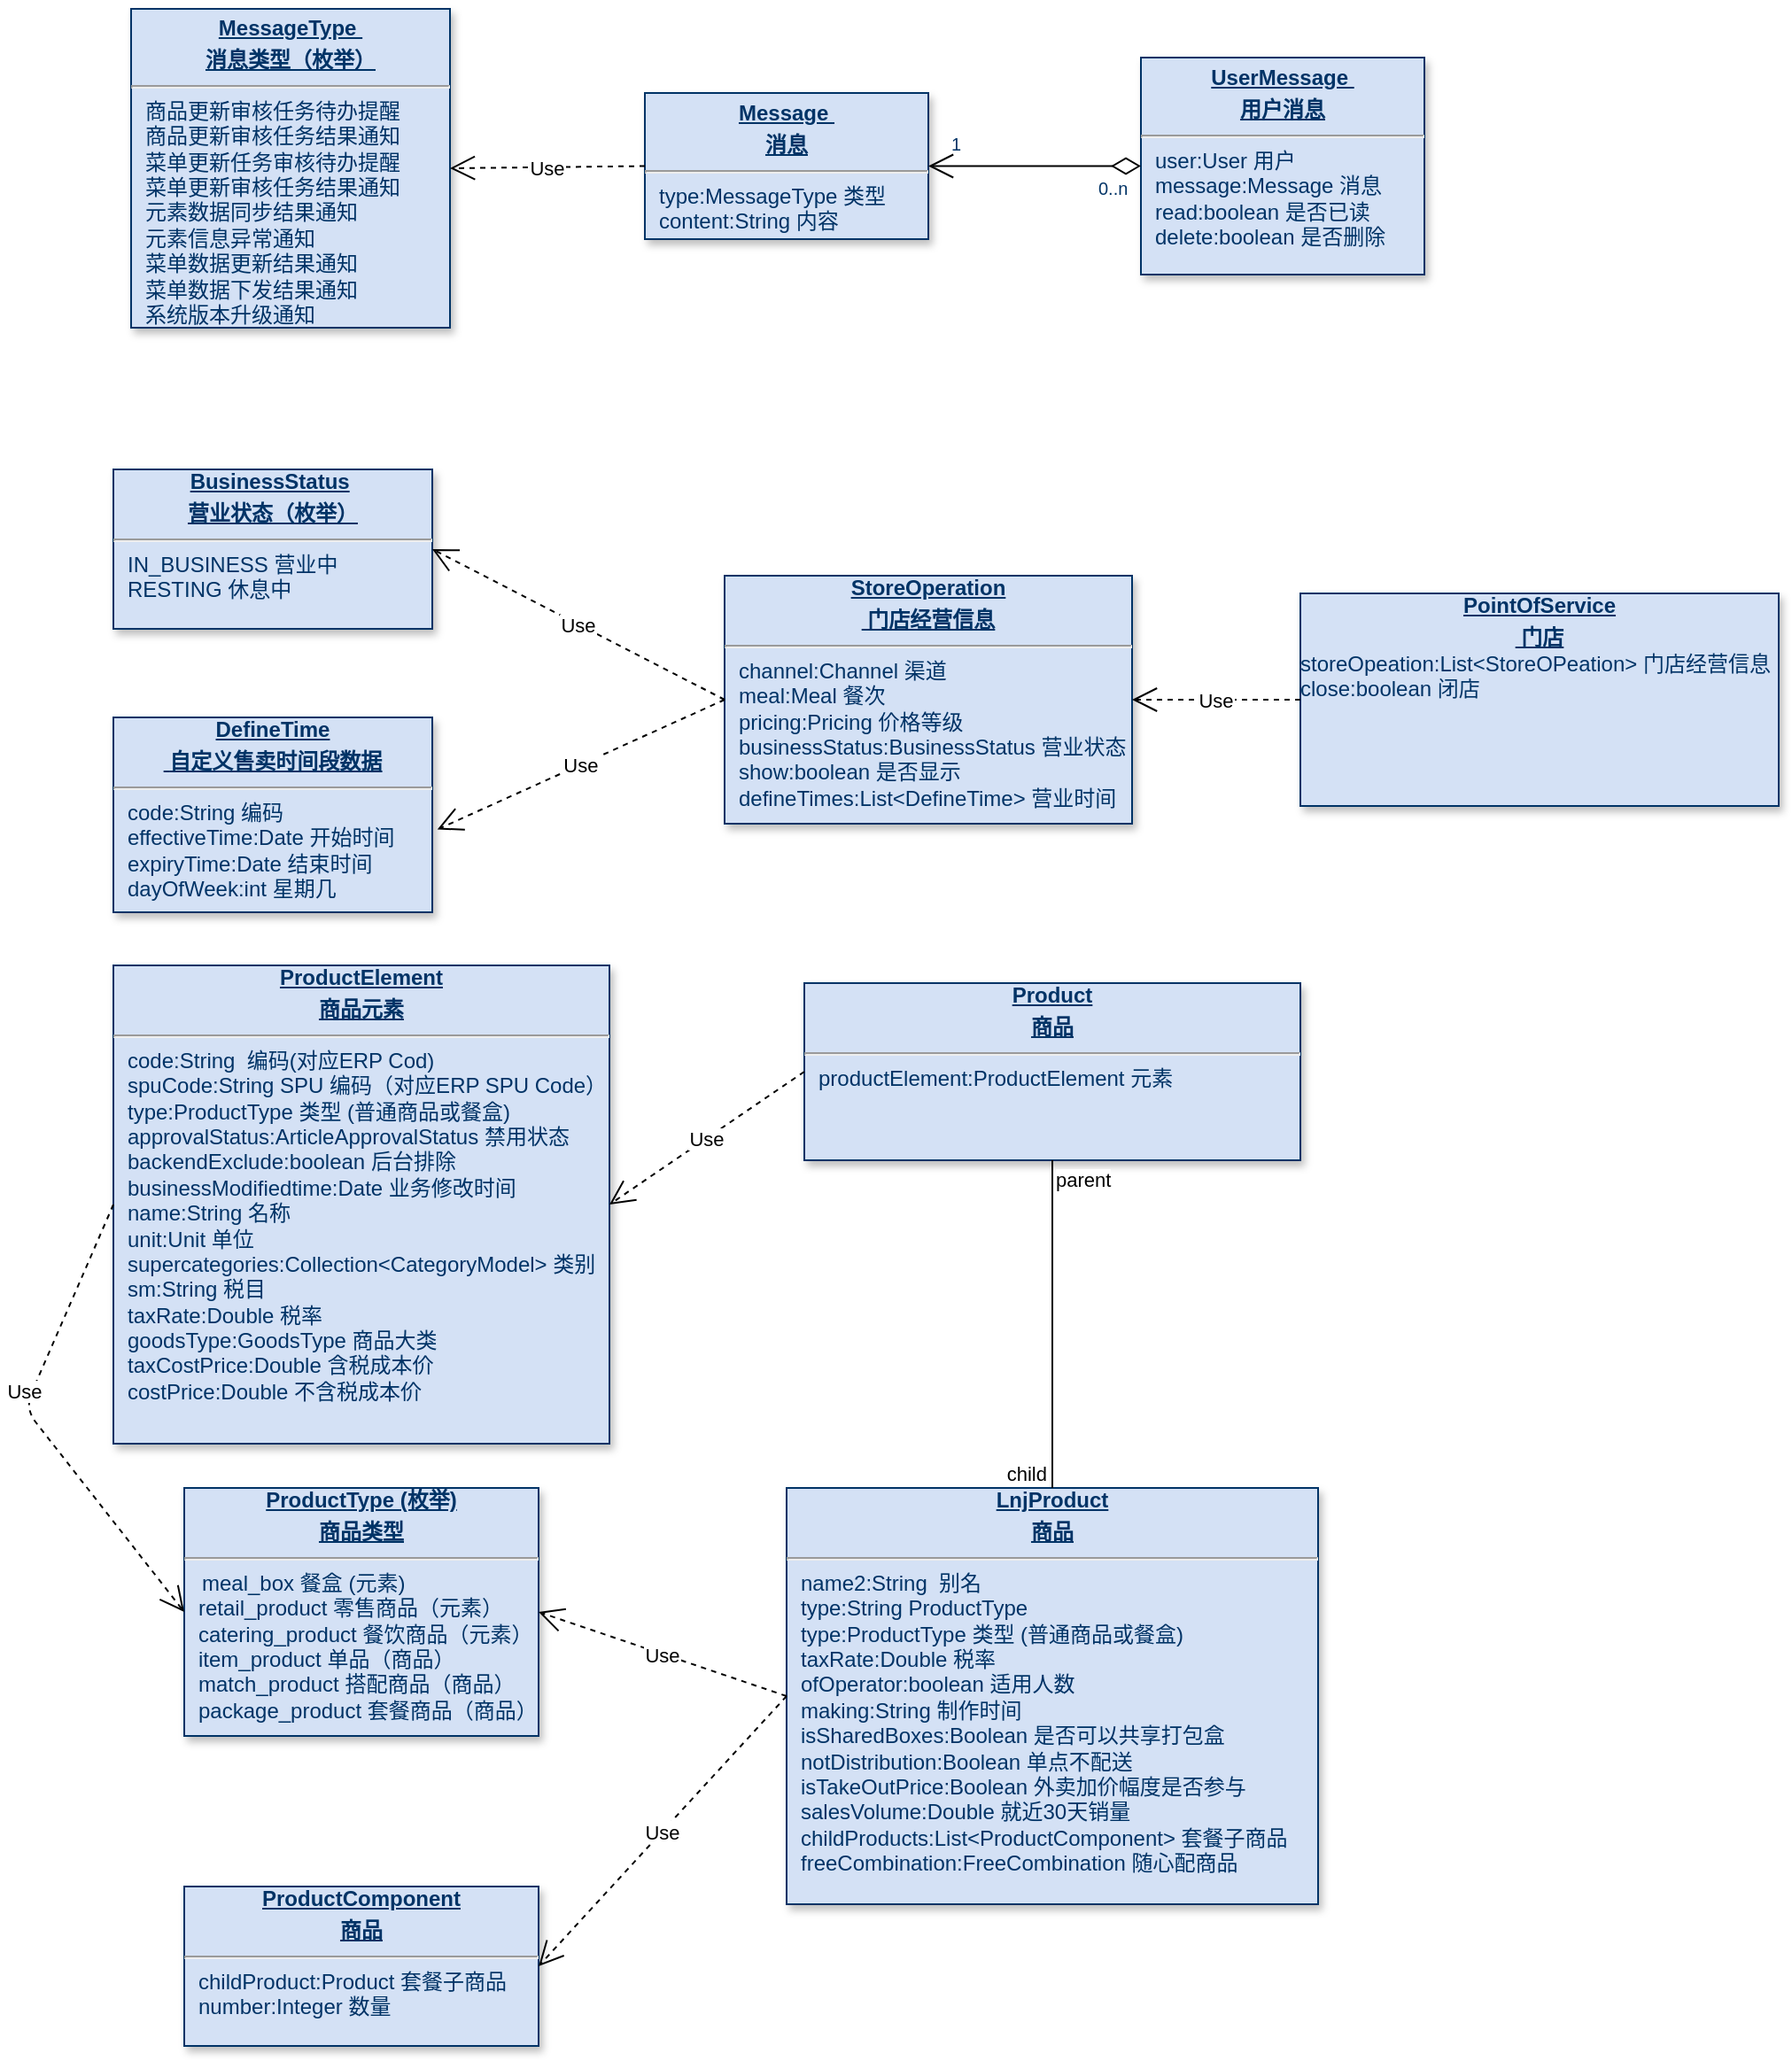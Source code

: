 <mxfile version="15.3.3" type="github">
  <diagram name="Page-1" id="efa7a0a1-bf9b-a30e-e6df-94a7791c09e9">
    <mxGraphModel dx="1864" dy="1748" grid="1" gridSize="10" guides="1" tooltips="1" connect="1" arrows="1" fold="1" page="1" pageScale="1" pageWidth="826" pageHeight="1169" background="none" math="0" shadow="0">
      <root>
        <mxCell id="0" />
        <mxCell id="1" parent="0" />
        <mxCell id="XFB0QgKCHl4Cu4KFdg3D-114" value="&lt;p style=&quot;margin: 0px ; margin-top: 4px ; text-align: center ; text-decoration: underline&quot;&gt;&lt;b&gt;Message&amp;nbsp;&lt;/b&gt;&lt;/p&gt;&lt;p style=&quot;margin: 0px ; margin-top: 4px ; text-align: center ; text-decoration: underline&quot;&gt;&lt;b&gt;消息&lt;/b&gt;&lt;/p&gt;&lt;hr&gt;&lt;p style=&quot;margin: 0px ; margin-left: 8px&quot;&gt;type:MessageType 类型&lt;br&gt;content:String 内容&lt;/p&gt;" style="verticalAlign=top;align=left;overflow=fill;fontSize=12;fontFamily=Helvetica;html=1;strokeColor=#003366;shadow=1;fillColor=#D4E1F5;fontColor=#003366" parent="1" vertex="1">
          <mxGeometry x="350" y="-382.5" width="160" height="82.5" as="geometry" />
        </mxCell>
        <mxCell id="XFB0QgKCHl4Cu4KFdg3D-115" value="&lt;p style=&quot;margin: 0px ; margin-top: 4px ; text-align: center ; text-decoration: underline&quot;&gt;&lt;b&gt;UserMessage&amp;nbsp;&lt;/b&gt;&lt;/p&gt;&lt;p style=&quot;margin: 0px ; margin-top: 4px ; text-align: center ; text-decoration: underline&quot;&gt;&lt;b&gt;用户消息&lt;/b&gt;&lt;/p&gt;&lt;hr&gt;&lt;p style=&quot;margin: 0px ; margin-left: 8px&quot;&gt;user:User 用户&lt;br&gt;message:Message 消息&lt;/p&gt;&lt;p style=&quot;margin: 0px ; margin-left: 8px&quot;&gt;read:boolean 是否已读&lt;/p&gt;&lt;p style=&quot;margin: 0px ; margin-left: 8px&quot;&gt;delete:boolean 是否删除&lt;/p&gt;" style="verticalAlign=top;align=left;overflow=fill;fontSize=12;fontFamily=Helvetica;html=1;strokeColor=#003366;shadow=1;fillColor=#D4E1F5;fontColor=#003366" parent="1" vertex="1">
          <mxGeometry x="630" y="-402.5" width="160" height="122.5" as="geometry" />
        </mxCell>
        <mxCell id="XFB0QgKCHl4Cu4KFdg3D-116" value="&lt;p style=&quot;margin: 0px ; margin-top: 4px ; text-align: center ; text-decoration: underline&quot;&gt;&lt;b&gt;MessageType&amp;nbsp;&lt;/b&gt;&lt;/p&gt;&lt;p style=&quot;margin: 0px ; margin-top: 4px ; text-align: center ; text-decoration: underline&quot;&gt;&lt;b&gt;消息类型（枚举）&lt;/b&gt;&lt;/p&gt;&lt;hr&gt;&lt;p style=&quot;margin: 0px ; margin-left: 8px&quot;&gt;商品更新审核任务待办提醒&lt;/p&gt;&lt;p style=&quot;margin: 0px ; margin-left: 8px&quot;&gt;商品更新审核任务结果通知&lt;/p&gt;&lt;p style=&quot;margin: 0px ; margin-left: 8px&quot;&gt;菜单更新任务审核待办提醒&lt;/p&gt;&lt;p style=&quot;margin: 0px ; margin-left: 8px&quot;&gt;菜单更新审核任务结果通知&lt;/p&gt;&lt;p style=&quot;margin: 0px ; margin-left: 8px&quot;&gt;元素数据同步结果通知&lt;/p&gt;&lt;p style=&quot;margin: 0px ; margin-left: 8px&quot;&gt;元素信息异常通知&lt;/p&gt;&lt;p style=&quot;margin: 0px ; margin-left: 8px&quot;&gt;菜单数据更新结果通知&lt;/p&gt;&lt;p style=&quot;margin: 0px ; margin-left: 8px&quot;&gt;菜单数据下发结果通知&lt;/p&gt;&lt;p style=&quot;margin: 0px ; margin-left: 8px&quot;&gt;系统版本升级通知&lt;br&gt;&lt;/p&gt;" style="verticalAlign=top;align=left;overflow=fill;fontSize=12;fontFamily=Helvetica;html=1;strokeColor=#003366;shadow=1;fillColor=#D4E1F5;fontColor=#003366" parent="1" vertex="1">
          <mxGeometry x="60" y="-430" width="180" height="180" as="geometry" />
        </mxCell>
        <mxCell id="XFB0QgKCHl4Cu4KFdg3D-117" value="" style="endArrow=open;endSize=12;startArrow=diamondThin;startSize=14;startFill=0;edgeStyle=orthogonalEdgeStyle;entryX=1;entryY=0.5;entryDx=0;entryDy=0;exitX=0;exitY=0.5;exitDx=0;exitDy=0;" parent="1" source="XFB0QgKCHl4Cu4KFdg3D-115" target="XFB0QgKCHl4Cu4KFdg3D-114" edge="1">
          <mxGeometry x="1010" y="-186.64" as="geometry">
            <mxPoint x="600" y="-375" as="sourcePoint" />
            <mxPoint x="510" y="-241.64" as="targetPoint" />
          </mxGeometry>
        </mxCell>
        <mxCell id="XFB0QgKCHl4Cu4KFdg3D-118" value="0..n" style="resizable=0;align=left;verticalAlign=top;labelBackgroundColor=#ffffff;fontSize=10;strokeColor=#003366;shadow=1;fillColor=#D4E1F5;fontColor=#003366" parent="XFB0QgKCHl4Cu4KFdg3D-117" connectable="0" vertex="1">
          <mxGeometry x="-1" relative="1" as="geometry">
            <mxPoint x="-26" as="offset" />
          </mxGeometry>
        </mxCell>
        <mxCell id="XFB0QgKCHl4Cu4KFdg3D-119" value="1" style="resizable=0;align=right;verticalAlign=top;labelBackgroundColor=#ffffff;fontSize=10;strokeColor=#003366;shadow=1;fillColor=#D4E1F5;fontColor=#003366" parent="XFB0QgKCHl4Cu4KFdg3D-117" connectable="0" vertex="1">
          <mxGeometry x="1" relative="1" as="geometry">
            <mxPoint x="20" y="-25.0" as="offset" />
          </mxGeometry>
        </mxCell>
        <mxCell id="XFB0QgKCHl4Cu4KFdg3D-120" value="Use" style="endArrow=open;endSize=12;dashed=1;entryX=1;entryY=0.5;entryDx=0;entryDy=0;exitX=0;exitY=0.5;exitDx=0;exitDy=0;" parent="1" source="XFB0QgKCHl4Cu4KFdg3D-114" target="XFB0QgKCHl4Cu4KFdg3D-116" edge="1">
          <mxGeometry x="190" y="-456.64" as="geometry">
            <mxPoint x="351.08" y="-355.0" as="sourcePoint" />
            <mxPoint x="230" y="-355.0" as="targetPoint" />
          </mxGeometry>
        </mxCell>
        <mxCell id="XFB0QgKCHl4Cu4KFdg3D-121" value="&lt;div style=&quot;text-align: center&quot;&gt;&lt;span&gt;&lt;b&gt;&lt;u&gt;StoreOperation&lt;/u&gt;&lt;/b&gt;&lt;/span&gt;&lt;/div&gt;&lt;p style=&quot;margin: 0px ; margin-top: 4px ; text-align: center ; text-decoration: underline&quot;&gt;&lt;b&gt;&amp;nbsp;门店经营信息&lt;/b&gt;&lt;/p&gt;&lt;hr&gt;&lt;p style=&quot;margin: 0px ; margin-left: 8px&quot;&gt;channel:Channel 渠道&lt;/p&gt;&lt;p style=&quot;margin: 0px ; margin-left: 8px&quot;&gt;meal:Meal 餐次&lt;br&gt;&lt;/p&gt;&lt;p style=&quot;margin: 0px ; margin-left: 8px&quot;&gt;pricing:Pricing 价格等级&lt;br&gt;&lt;/p&gt;&lt;p style=&quot;margin: 0px ; margin-left: 8px&quot;&gt;businessStatus:BusinessStatus 营业状态&lt;/p&gt;&lt;p style=&quot;margin: 0px ; margin-left: 8px&quot;&gt;show:boolean 是否显示&lt;br&gt;&lt;/p&gt;&lt;p style=&quot;margin: 0px ; margin-left: 8px&quot;&gt;defineTimes:List&amp;lt;DefineTime&amp;gt; 营业时间&lt;/p&gt;" style="verticalAlign=top;align=left;overflow=fill;fontSize=12;fontFamily=Helvetica;html=1;strokeColor=#003366;shadow=1;fillColor=#D4E1F5;fontColor=#003366" parent="1" vertex="1">
          <mxGeometry x="395" y="-110" width="230" height="140" as="geometry" />
        </mxCell>
        <mxCell id="XFB0QgKCHl4Cu4KFdg3D-122" value="&lt;div style=&quot;text-align: center&quot;&gt;&lt;b&gt;&lt;u&gt;DefineTime&lt;/u&gt;&lt;/b&gt;&lt;br&gt;&lt;/div&gt;&lt;p style=&quot;margin: 0px ; margin-top: 4px ; text-align: center ; text-decoration: underline&quot;&gt;&lt;b&gt;&amp;nbsp;&lt;/b&gt;&lt;b&gt;&lt;u&gt;自定义售卖时间段数据&lt;/u&gt;&lt;/b&gt;&lt;/p&gt;&lt;hr&gt;&lt;p style=&quot;margin: 0px ; margin-left: 8px&quot;&gt;code:String 编码&lt;/p&gt;&lt;p style=&quot;margin: 0px ; margin-left: 8px&quot;&gt;effectiveTime:Date 开始时间&lt;/p&gt;&lt;p style=&quot;margin: 0px ; margin-left: 8px&quot;&gt;expiryTime:Date 结束时间&lt;br&gt;&lt;/p&gt;&lt;p style=&quot;margin: 0px ; margin-left: 8px&quot;&gt;dayOfWeek:int 星期几&lt;br&gt;&lt;/p&gt;" style="verticalAlign=top;align=left;overflow=fill;fontSize=12;fontFamily=Helvetica;html=1;strokeColor=#003366;shadow=1;fillColor=#D4E1F5;fontColor=#003366" parent="1" vertex="1">
          <mxGeometry x="50" y="-30" width="180" height="110" as="geometry" />
        </mxCell>
        <mxCell id="XFB0QgKCHl4Cu4KFdg3D-123" value="Use" style="endArrow=open;endSize=12;dashed=1;entryX=1.016;entryY=0.575;entryDx=0;entryDy=0;exitX=0;exitY=0.5;exitDx=0;exitDy=0;entryPerimeter=0;" parent="1" source="XFB0QgKCHl4Cu4KFdg3D-121" target="XFB0QgKCHl4Cu4KFdg3D-122" edge="1">
          <mxGeometry x="-20" y="-231.01" as="geometry">
            <mxPoint x="140" y="-115.62" as="sourcePoint" />
            <mxPoint x="30" y="-114.37" as="targetPoint" />
          </mxGeometry>
        </mxCell>
        <mxCell id="XFB0QgKCHl4Cu4KFdg3D-124" value="&lt;div style=&quot;text-align: center&quot;&gt;&lt;b&gt;&lt;u&gt;PointOfService&lt;/u&gt;&lt;/b&gt;&lt;br&gt;&lt;/div&gt;&lt;p style=&quot;margin: 0px ; margin-top: 4px ; text-align: center ; text-decoration: underline&quot;&gt;&lt;b&gt;&amp;nbsp;门店&lt;/b&gt;&lt;/p&gt;storeOpeation:List&amp;lt;StoreOPeation&amp;gt; 门店经营信息&lt;br&gt;close:boolean 闭店" style="verticalAlign=top;align=left;overflow=fill;fontSize=12;fontFamily=Helvetica;html=1;strokeColor=#003366;shadow=1;fillColor=#D4E1F5;fontColor=#003366" parent="1" vertex="1">
          <mxGeometry x="720" y="-100" width="270" height="120" as="geometry" />
        </mxCell>
        <mxCell id="XFB0QgKCHl4Cu4KFdg3D-125" value="Use" style="endArrow=open;endSize=12;dashed=1;entryX=1;entryY=0.5;entryDx=0;entryDy=0;exitX=0;exitY=0.5;exitDx=0;exitDy=0;" parent="1" source="XFB0QgKCHl4Cu4KFdg3D-124" target="XFB0QgKCHl4Cu4KFdg3D-121" edge="1">
          <mxGeometry x="270" y="-237.63" as="geometry">
            <mxPoint x="430" y="-157" as="sourcePoint" />
            <mxPoint x="322.88" y="-153.37" as="targetPoint" />
          </mxGeometry>
        </mxCell>
        <mxCell id="q1du60AGBBl5-rxJifUQ-114" value="&lt;div style=&quot;text-align: center&quot;&gt;&lt;span&gt;&lt;b&gt;&lt;u&gt;BusinessStatus&lt;/u&gt;&lt;/b&gt;&lt;/span&gt;&lt;b&gt;&amp;nbsp;&lt;/b&gt;&lt;/div&gt;&lt;p style=&quot;margin: 0px ; margin-top: 4px ; text-align: center ; text-decoration: underline&quot;&gt;&lt;b&gt;营业状态（枚举）&lt;/b&gt;&lt;/p&gt;&lt;hr&gt;&lt;p style=&quot;margin: 0px ; margin-left: 8px&quot;&gt;IN_BUSINESS 营业中&lt;/p&gt;&lt;p style=&quot;margin: 0px ; margin-left: 8px&quot;&gt;RESTING 休息中&lt;br&gt;&lt;/p&gt;" style="verticalAlign=top;align=left;overflow=fill;fontSize=12;fontFamily=Helvetica;html=1;strokeColor=#003366;shadow=1;fillColor=#D4E1F5;fontColor=#003366" parent="1" vertex="1">
          <mxGeometry x="50" y="-170" width="180" height="90" as="geometry" />
        </mxCell>
        <mxCell id="q1du60AGBBl5-rxJifUQ-115" value="Use" style="endArrow=open;endSize=12;dashed=1;entryX=1;entryY=0.5;entryDx=0;entryDy=0;exitX=0;exitY=0.5;exitDx=0;exitDy=0;" parent="1" source="XFB0QgKCHl4Cu4KFdg3D-121" target="q1du60AGBBl5-rxJifUQ-114" edge="1">
          <mxGeometry x="-10" y="-221.01" as="geometry">
            <mxPoint x="175" y="-130" as="sourcePoint" />
            <mxPoint x="12.88" y="-26.75" as="targetPoint" />
          </mxGeometry>
        </mxCell>
        <mxCell id="q1du60AGBBl5-rxJifUQ-116" value="&lt;div style=&quot;text-align: center&quot;&gt;&lt;b&gt;&lt;u&gt;ProductElement&lt;/u&gt;&lt;/b&gt;&lt;/div&gt;&lt;p style=&quot;margin: 0px ; margin-top: 4px ; text-align: center ; text-decoration: underline&quot;&gt;&lt;b&gt;商品元素&lt;/b&gt;&lt;/p&gt;&lt;hr&gt;&lt;p style=&quot;margin: 0px ; margin-left: 8px&quot;&gt;code:String&amp;nbsp; 编码(对应ERP Cod)&lt;/p&gt;&lt;p style=&quot;margin: 0px ; margin-left: 8px&quot;&gt;spuCode:String SPU 编码（对应ERP SPU Code）&lt;br&gt;&lt;/p&gt;&lt;p style=&quot;margin: 0px ; margin-left: 8px&quot;&gt;type:ProductType 类型 (普通商品或餐盒)&lt;br&gt;&lt;/p&gt;&lt;p style=&quot;margin: 0px ; margin-left: 8px&quot;&gt;approvalStatus:ArticleApprovalStatus&amp;nbsp;禁用状态&lt;/p&gt;&lt;p style=&quot;margin: 0px ; margin-left: 8px&quot;&gt;backendExclude:boolean&amp;nbsp;后台排除&lt;br&gt;&lt;/p&gt;&lt;p style=&quot;margin: 0px ; margin-left: 8px&quot;&gt;businessModifiedtime:Date 业务修改时间&lt;/p&gt;&lt;p style=&quot;margin: 0px ; margin-left: 8px&quot;&gt;name:String 名称&lt;/p&gt;&lt;p style=&quot;margin: 0px ; margin-left: 8px&quot;&gt;unit:Unit 单位&lt;/p&gt;&lt;p style=&quot;margin: 0px ; margin-left: 8px&quot;&gt;supercategories:Collection&amp;lt;CategoryModel&amp;gt; 类别&lt;br&gt;&lt;/p&gt;&lt;p style=&quot;margin: 0px ; margin-left: 8px&quot;&gt;sm:String 税目&lt;br&gt;&lt;/p&gt;&lt;p style=&quot;margin: 0px ; margin-left: 8px&quot;&gt;taxRate:Double 税率&lt;br&gt;&lt;/p&gt;&lt;p style=&quot;margin: 0px ; margin-left: 8px&quot;&gt;goodsType:GoodsType 商品大类&lt;/p&gt;&lt;p style=&quot;margin: 0px ; margin-left: 8px&quot;&gt;taxCostPrice:Double 含税成本价&lt;br&gt;&lt;/p&gt;&lt;p style=&quot;margin: 0px ; margin-left: 8px&quot;&gt;costPrice:Double 不含税成本价&lt;/p&gt;" style="verticalAlign=top;align=left;overflow=fill;fontSize=12;fontFamily=Helvetica;html=1;strokeColor=#003366;shadow=1;fillColor=#D4E1F5;fontColor=#003366" parent="1" vertex="1">
          <mxGeometry x="50" y="110" width="280" height="270" as="geometry" />
        </mxCell>
        <mxCell id="cw-ld5iGGp2bReuEYfTN-114" value="&lt;div style=&quot;text-align: center&quot;&gt;&lt;b&gt;&lt;u&gt;LnjProduct&lt;/u&gt;&lt;/b&gt;&lt;/div&gt;&lt;p style=&quot;margin: 0px ; margin-top: 4px ; text-align: center ; text-decoration: underline&quot;&gt;&lt;b&gt;商品&lt;/b&gt;&lt;/p&gt;&lt;hr&gt;&lt;p style=&quot;margin: 0px ; margin-left: 8px&quot;&gt;name2:String&amp;nbsp; 别名&lt;/p&gt;&lt;p style=&quot;margin: 0px ; margin-left: 8px&quot;&gt;type:String ProductType&lt;br&gt;&lt;/p&gt;&lt;p style=&quot;margin: 0px ; margin-left: 8px&quot;&gt;type:ProductType 类型 (普通商品或餐盒)&lt;br&gt;&lt;/p&gt;&lt;p style=&quot;margin: 0px ; margin-left: 8px&quot;&gt;taxRate:Double 税率&lt;/p&gt;&lt;p style=&quot;margin: 0px ; margin-left: 8px&quot;&gt;ofOperator:boolean 适用人数&lt;br&gt;&lt;/p&gt;&lt;p style=&quot;margin: 0px ; margin-left: 8px&quot;&gt;making:String 制作时间&lt;/p&gt;&lt;p style=&quot;margin: 0px ; margin-left: 8px&quot;&gt;isSharedBoxes:Boolean 是否可以共享打包盒&lt;/p&gt;&lt;p style=&quot;margin: 0px ; margin-left: 8px&quot;&gt;notDistribution:Boolean 单点不配送&lt;/p&gt;&lt;p style=&quot;margin: 0px ; margin-left: 8px&quot;&gt;isTakeOutPrice:Boolean 外卖加价幅度是否参与&lt;br&gt;&lt;/p&gt;&lt;p style=&quot;margin: 0px ; margin-left: 8px&quot;&gt;salesVolume:Double&amp;nbsp;就近30天销量&lt;br&gt;&lt;/p&gt;&lt;p style=&quot;margin: 0px ; margin-left: 8px&quot;&gt;childProducts:List&amp;lt;ProductComponent&amp;gt; 套餐子商品&lt;br&gt;&lt;/p&gt;&lt;p style=&quot;margin: 0px ; margin-left: 8px&quot;&gt;freeCombination:FreeCombination 随心配商品&lt;/p&gt;" style="verticalAlign=top;align=left;overflow=fill;fontSize=12;fontFamily=Helvetica;html=1;strokeColor=#003366;shadow=1;fillColor=#D4E1F5;fontColor=#003366" parent="1" vertex="1">
          <mxGeometry x="430" y="405" width="300" height="235" as="geometry" />
        </mxCell>
        <mxCell id="cw-ld5iGGp2bReuEYfTN-115" value="&lt;div style=&quot;text-align: center&quot;&gt;&lt;b&gt;&lt;u&gt;Product&lt;/u&gt;&lt;/b&gt;&lt;/div&gt;&lt;p style=&quot;margin: 0px ; margin-top: 4px ; text-align: center ; text-decoration: underline&quot;&gt;&lt;b&gt;商品&lt;/b&gt;&lt;/p&gt;&lt;hr&gt;&lt;p style=&quot;margin: 0px ; margin-left: 8px&quot;&gt;productElement:ProductElement 元素&lt;/p&gt;" style="verticalAlign=top;align=left;overflow=fill;fontSize=12;fontFamily=Helvetica;html=1;strokeColor=#003366;shadow=1;fillColor=#D4E1F5;fontColor=#003366" parent="1" vertex="1">
          <mxGeometry x="440" y="120" width="280" height="100" as="geometry" />
        </mxCell>
        <mxCell id="cw-ld5iGGp2bReuEYfTN-116" value="" style="endArrow=none;html=1;edgeStyle=orthogonalEdgeStyle;exitX=0.5;exitY=1;exitDx=0;exitDy=0;entryX=0.5;entryY=0;entryDx=0;entryDy=0;" parent="1" source="cw-ld5iGGp2bReuEYfTN-115" target="cw-ld5iGGp2bReuEYfTN-114" edge="1">
          <mxGeometry relative="1" as="geometry">
            <mxPoint x="430" y="400" as="sourcePoint" />
            <mxPoint x="590" y="400" as="targetPoint" />
          </mxGeometry>
        </mxCell>
        <mxCell id="cw-ld5iGGp2bReuEYfTN-117" value="parent" style="edgeLabel;resizable=0;html=1;align=left;verticalAlign=bottom;" parent="cw-ld5iGGp2bReuEYfTN-116" connectable="0" vertex="1">
          <mxGeometry x="-1" relative="1" as="geometry">
            <mxPoint y="19" as="offset" />
          </mxGeometry>
        </mxCell>
        <mxCell id="cw-ld5iGGp2bReuEYfTN-118" value="child" style="edgeLabel;resizable=0;html=1;align=right;verticalAlign=bottom;" parent="cw-ld5iGGp2bReuEYfTN-116" connectable="0" vertex="1">
          <mxGeometry x="1" relative="1" as="geometry">
            <mxPoint x="-3" as="offset" />
          </mxGeometry>
        </mxCell>
        <mxCell id="cw-ld5iGGp2bReuEYfTN-119" value="Use" style="endArrow=open;endSize=12;dashed=1;entryX=1;entryY=0.5;entryDx=0;entryDy=0;exitX=0;exitY=0.5;exitDx=0;exitDy=0;" parent="1" source="cw-ld5iGGp2bReuEYfTN-115" target="q1du60AGBBl5-rxJifUQ-116" edge="1">
          <mxGeometry x="-10" y="-221.01" as="geometry">
            <mxPoint x="405" y="-30" as="sourcePoint" />
            <mxPoint x="242.88" y="43.25" as="targetPoint" />
          </mxGeometry>
        </mxCell>
        <mxCell id="cw-ld5iGGp2bReuEYfTN-120" value="&lt;div style=&quot;text-align: center&quot;&gt;&lt;b&gt;&lt;u&gt;ProductComponent&lt;/u&gt;&lt;/b&gt;&lt;/div&gt;&lt;p style=&quot;margin: 0px ; margin-top: 4px ; text-align: center ; text-decoration: underline&quot;&gt;&lt;b&gt;商品&lt;/b&gt;&lt;/p&gt;&lt;hr&gt;&lt;p style=&quot;margin: 0px ; margin-left: 8px&quot;&gt;childProduct:Product 套餐子商品&lt;/p&gt;&lt;p style=&quot;margin: 0px ; margin-left: 8px&quot;&gt;number:Integer 数量&lt;br&gt;&lt;/p&gt;&lt;p style=&quot;margin: 0px ; margin-left: 8px&quot;&gt;&lt;br&gt;&lt;/p&gt;" style="verticalAlign=top;align=left;overflow=fill;fontSize=12;fontFamily=Helvetica;html=1;strokeColor=#003366;shadow=1;fillColor=#D4E1F5;fontColor=#003366" parent="1" vertex="1">
          <mxGeometry x="90" y="630" width="200" height="90" as="geometry" />
        </mxCell>
        <mxCell id="cw-ld5iGGp2bReuEYfTN-121" value="Use" style="endArrow=open;endSize=12;dashed=1;entryX=1;entryY=0.5;entryDx=0;entryDy=0;exitX=0;exitY=0.5;exitDx=0;exitDy=0;" parent="1" source="cw-ld5iGGp2bReuEYfTN-114" target="cw-ld5iGGp2bReuEYfTN-120" edge="1">
          <mxGeometry y="-211.01" as="geometry">
            <mxPoint x="450" y="180" as="sourcePoint" />
            <mxPoint x="340" y="255" as="targetPoint" />
          </mxGeometry>
        </mxCell>
        <mxCell id="cw-ld5iGGp2bReuEYfTN-122" value="&lt;div style=&quot;text-align: center&quot;&gt;&lt;b&gt;&lt;u&gt;ProductType (枚举)&lt;/u&gt;&lt;/b&gt;&lt;/div&gt;&lt;p style=&quot;margin: 0px ; margin-top: 4px ; text-align: center ; text-decoration: underline&quot;&gt;&lt;b&gt;商品类型&lt;/b&gt;&lt;/p&gt;&lt;hr&gt;&amp;nbsp; &amp;nbsp;meal_box 餐盒 (元素)&lt;p style=&quot;margin: 0px ; margin-left: 8px&quot;&gt;&lt;span&gt;retail_product 零售商品（元素）&lt;/span&gt;&lt;/p&gt;&lt;p style=&quot;margin: 0px ; margin-left: 8px&quot;&gt;catering_product 餐饮商品（元素）&lt;br&gt;&lt;/p&gt;&lt;p style=&quot;margin: 0px ; margin-left: 8px&quot;&gt;item_product 单品（商品）&lt;br&gt;&lt;/p&gt;&lt;p style=&quot;margin: 0px ; margin-left: 8px&quot;&gt;match_product 搭配商品（商品）&lt;/p&gt;&lt;p style=&quot;margin: 0px 0px 0px 8px&quot;&gt;package_product&amp;nbsp;套餐商品（商品）&lt;br&gt;&lt;/p&gt;&lt;div&gt;&lt;br&gt;&lt;/div&gt;&lt;p style=&quot;margin: 0px ; margin-left: 8px&quot;&gt;&lt;br&gt;&lt;/p&gt;&lt;p style=&quot;margin: 0px ; margin-left: 8px&quot;&gt;&lt;br&gt;&lt;/p&gt;" style="verticalAlign=top;align=left;overflow=fill;fontSize=12;fontFamily=Helvetica;html=1;strokeColor=#003366;shadow=1;fillColor=#D4E1F5;fontColor=#003366" parent="1" vertex="1">
          <mxGeometry x="90" y="405" width="200" height="140" as="geometry" />
        </mxCell>
        <mxCell id="cw-ld5iGGp2bReuEYfTN-125" value="Use" style="endArrow=open;endSize=12;dashed=1;entryX=1;entryY=0.5;entryDx=0;entryDy=0;exitX=0;exitY=0.5;exitDx=0;exitDy=0;" parent="1" source="cw-ld5iGGp2bReuEYfTN-114" target="cw-ld5iGGp2bReuEYfTN-122" edge="1">
          <mxGeometry x="10" y="-201.01" as="geometry">
            <mxPoint x="440" y="505" as="sourcePoint" />
            <mxPoint x="290" y="625" as="targetPoint" />
          </mxGeometry>
        </mxCell>
        <mxCell id="cw-ld5iGGp2bReuEYfTN-126" value="Use" style="endArrow=open;endSize=12;dashed=1;entryX=0;entryY=0.5;entryDx=0;entryDy=0;exitX=0;exitY=0.5;exitDx=0;exitDy=0;" parent="1" source="q1du60AGBBl5-rxJifUQ-116" target="cw-ld5iGGp2bReuEYfTN-122" edge="1">
          <mxGeometry as="geometry">
            <mxPoint x="440" y="550" as="sourcePoint" />
            <mxPoint x="300" y="485" as="targetPoint" />
            <Array as="points">
              <mxPoint y="360" />
            </Array>
            <mxPoint x="-70" y="-10" as="offset" />
          </mxGeometry>
        </mxCell>
      </root>
    </mxGraphModel>
  </diagram>
</mxfile>
